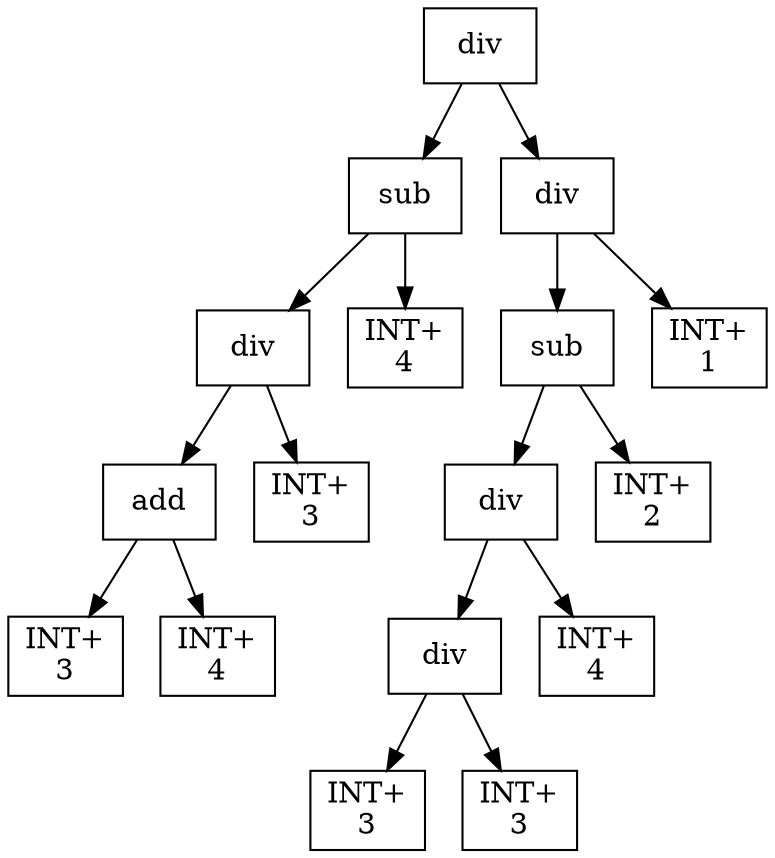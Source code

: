 digraph expr {
  node [shape=box];
  n1 [label="div"];
  n2 [label="sub"];
  n3 [label="div"];
  n4 [label="add"];
  n5 [label="INT+\n3"];
  n6 [label="INT+\n4"];
  n4 -> n5;
  n4 -> n6;
  n7 [label="INT+\n3"];
  n3 -> n4;
  n3 -> n7;
  n8 [label="INT+\n4"];
  n2 -> n3;
  n2 -> n8;
  n9 [label="div"];
  n10 [label="sub"];
  n11 [label="div"];
  n12 [label="div"];
  n13 [label="INT+\n3"];
  n14 [label="INT+\n3"];
  n12 -> n13;
  n12 -> n14;
  n15 [label="INT+\n4"];
  n11 -> n12;
  n11 -> n15;
  n16 [label="INT+\n2"];
  n10 -> n11;
  n10 -> n16;
  n17 [label="INT+\n1"];
  n9 -> n10;
  n9 -> n17;
  n1 -> n2;
  n1 -> n9;
}